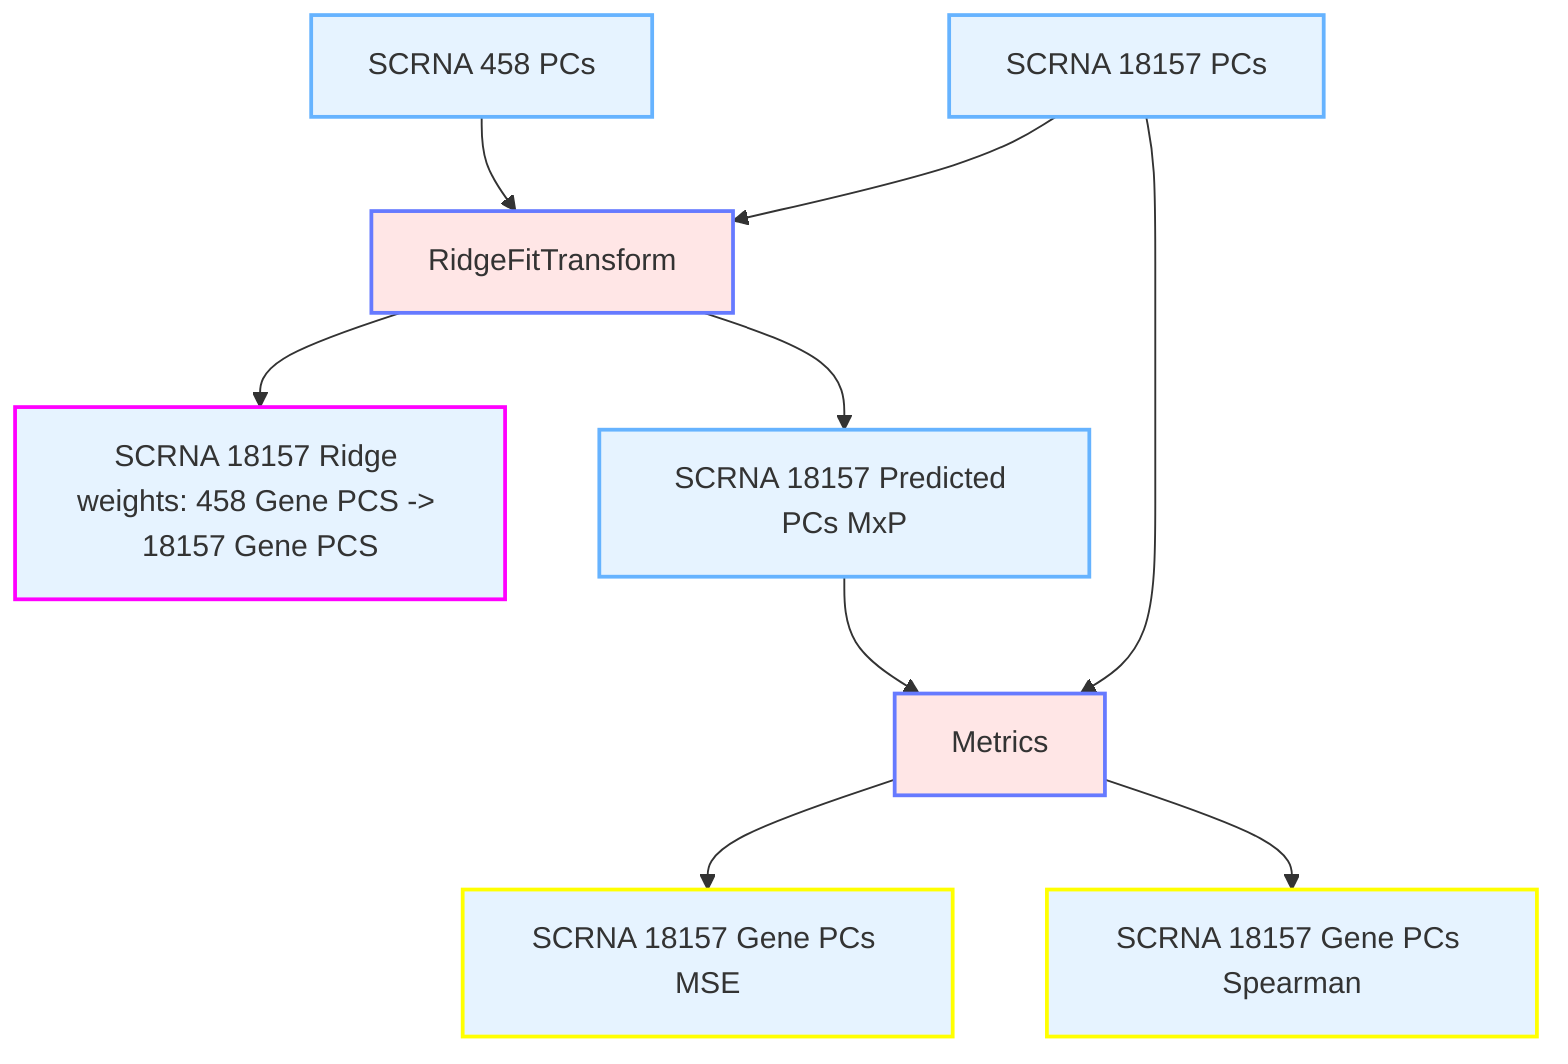 %%{init: {'themeVariables': {'nodeTextColor':'#000'}}}%%
flowchart TD
    classDef data fill:#e6f3ff,stroke:#66b3ff,stroke-width:2px
    classDef op fill:#ffe6e6,stroke:#667aff,stroke-width:2px,shape:round-rect
    classDef inputData fill:#e6f3ff,stroke:#00AA00,stroke-width:2px
    classDef outputData fill:#e6f3ff,stroke:#FF00FF,stroke-width:2px
    classDef outputMetric fill:#e6f3ff,stroke:#FFFF00,stroke-width:2px
    data20a["SCRNA 458 PCs"]:::data
    data20["SCRNA 18157 PCs"]:::data

    op13["RidgeFitTransform"]:::op
    data22["SCRNA 18157 Ridge weights: 458 Gene PCS -> 18157 Gene PCS"]:::outputData
    data21["SCRNA 18157 Predicted PCs MxP"]:::data
    data20a & data20 --> op13 --> data21 & data22
    op14["Metrics"]:::op
    data21 & data20 --> op14
    data23["SCRNA 18157 Gene PCs MSE"]:::outputMetric
    data24["SCRNA 18157 Gene PCs Spearman"]:::outputMetric
    op14 --> data23 & data24